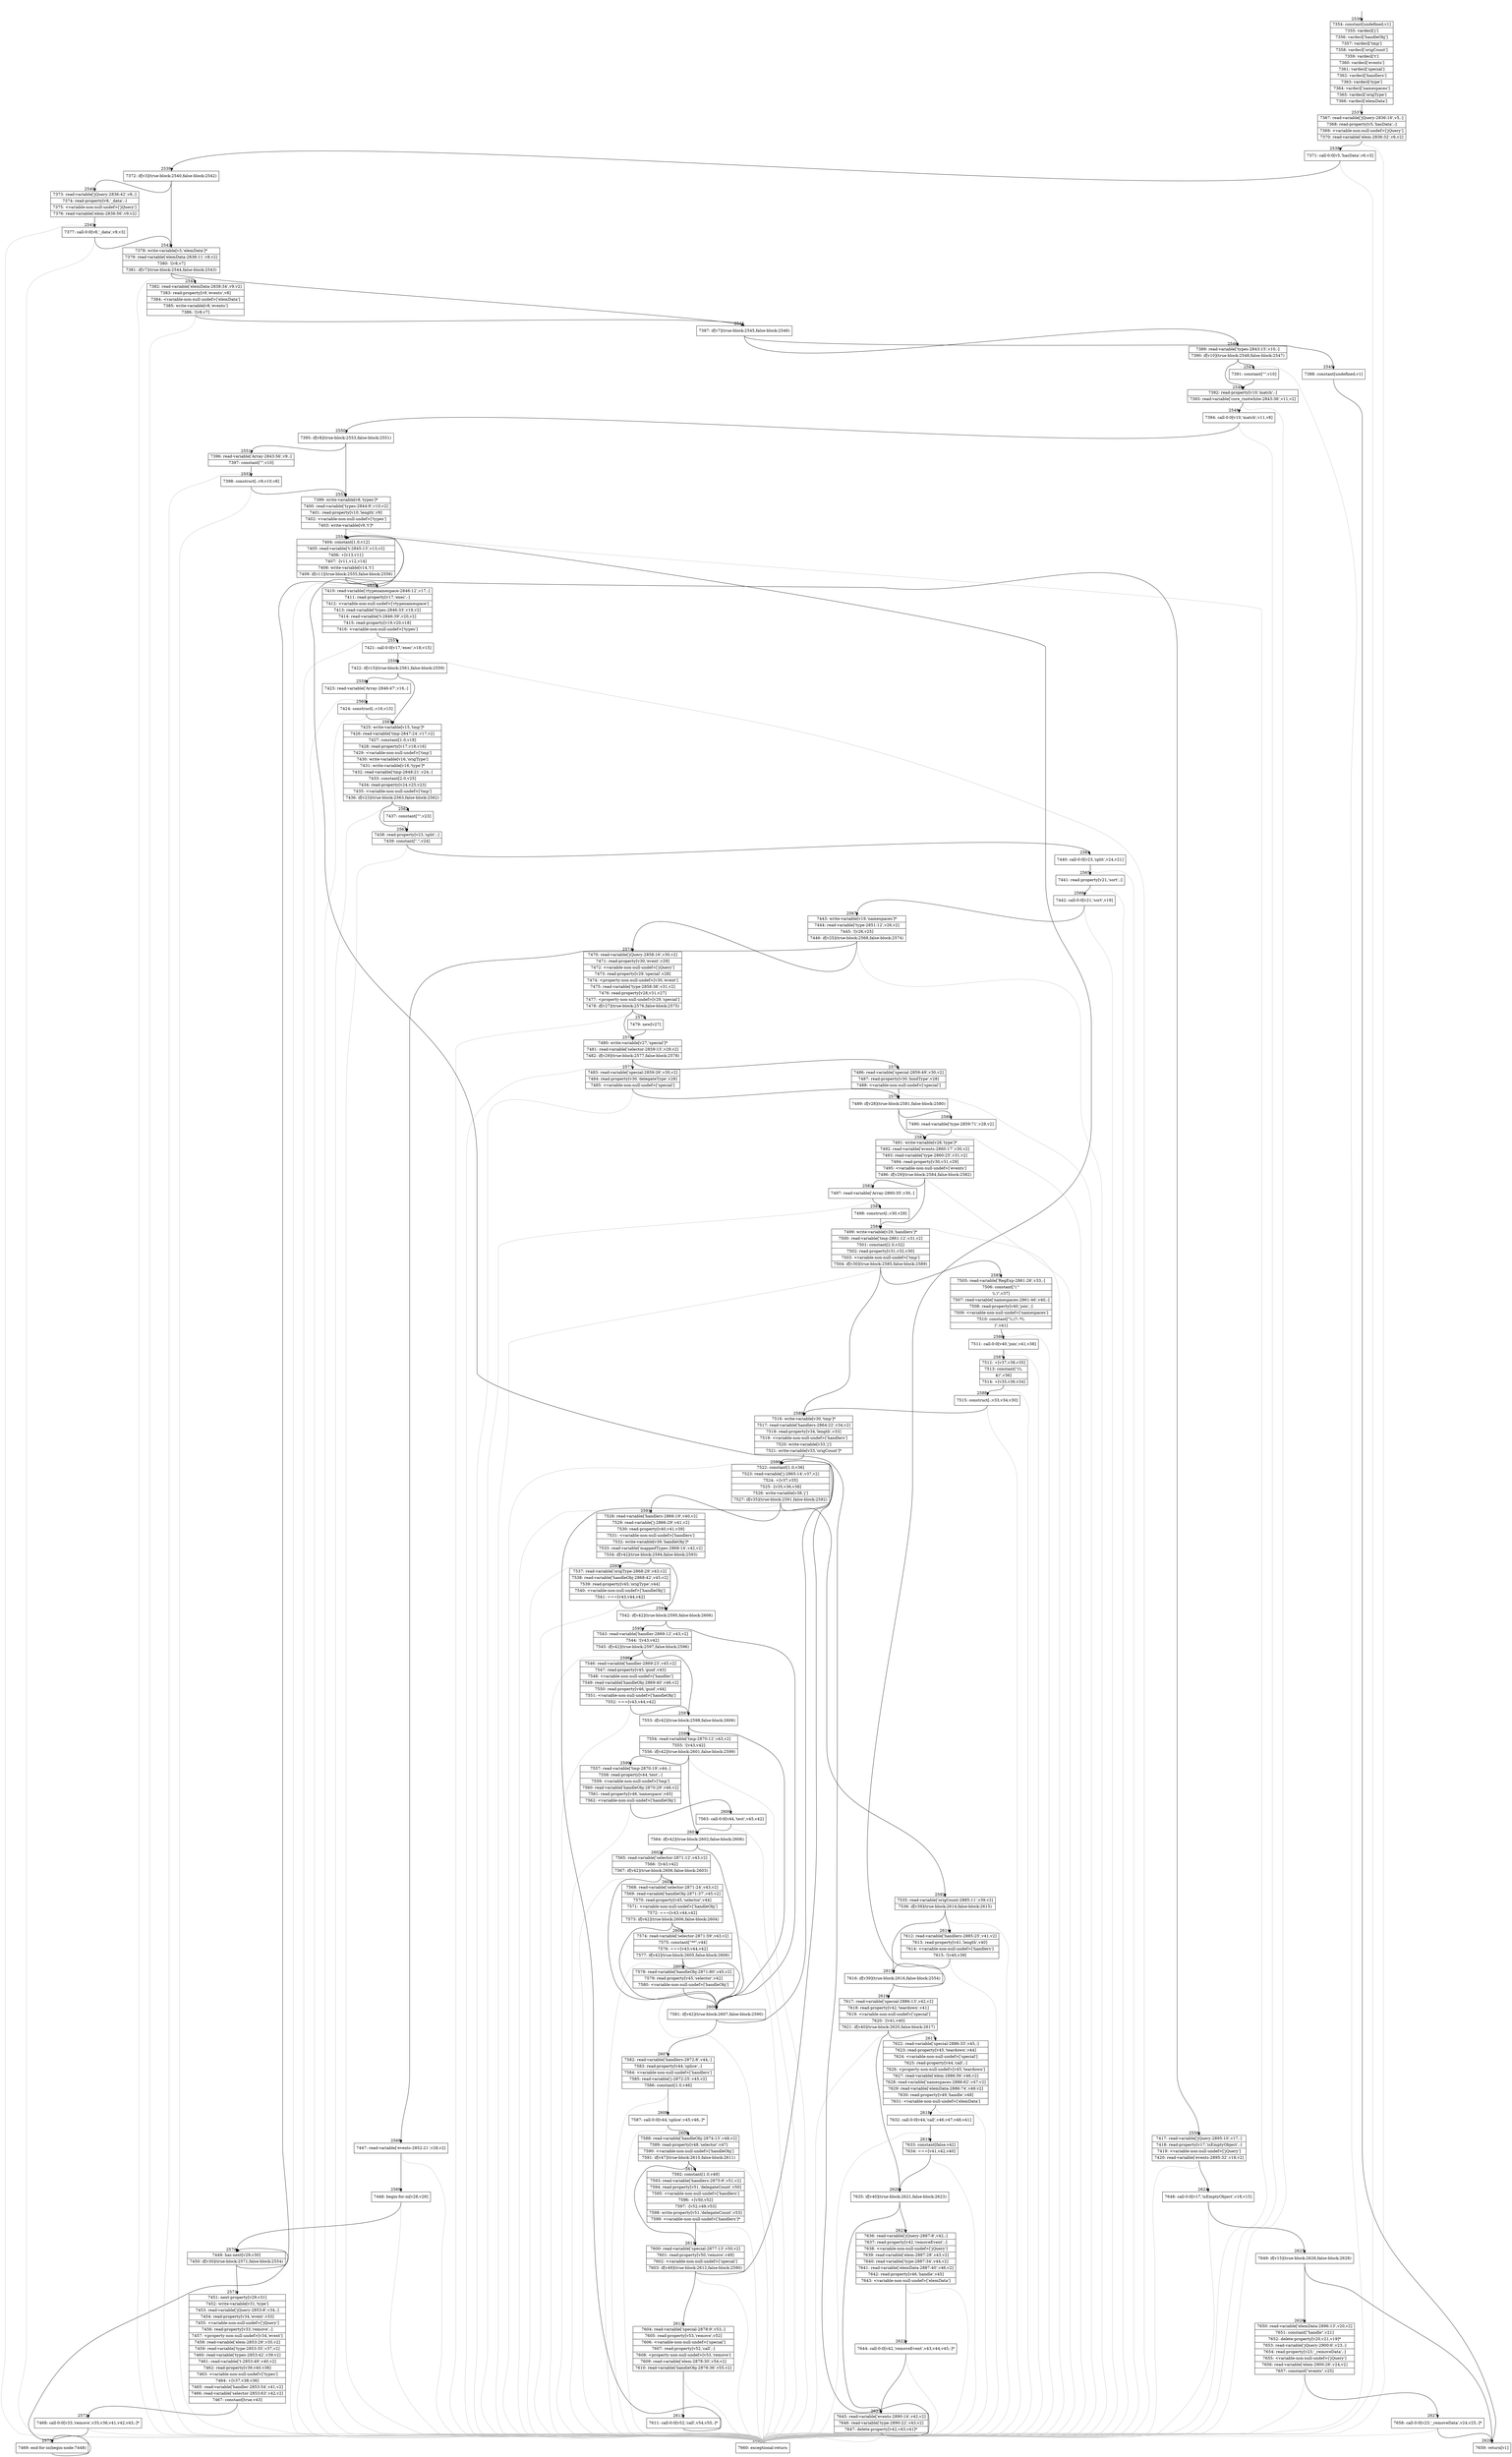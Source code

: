 digraph {
rankdir="TD"
BB_entry173[shape=none,label=""];
BB_entry173 -> BB2536 [tailport=s, headport=n, headlabel="    2536"]
BB2536 [shape=record label="{7354: constant[undefined,v1]|7355: vardecl['j']|7356: vardecl['handleObj']|7357: vardecl['tmp']|7358: vardecl['origCount']|7359: vardecl['t']|7360: vardecl['events']|7361: vardecl['special']|7362: vardecl['handlers']|7363: vardecl['type']|7364: vardecl['namespaces']|7365: vardecl['origType']|7366: vardecl['elemData']}" ] 
BB2536 -> BB2537 [tailport=s, headport=n, headlabel="      2537"]
BB2537 [shape=record label="{7367: read-variable['jQuery-2836:16',v5,-]|7368: read-property[v5,'hasData',-]|7369: \<variable-non-null-undef\>['jQuery']|7370: read-variable['elem-2836:32',v6,v2]}" ] 
BB2537 -> BB2538 [tailport=s, headport=n, headlabel="      2538"]
BB2537 -> BB2629 [tailport=s, headport=n, color=gray, headlabel="      2629"]
BB2538 [shape=record label="{7371: call-0:0[v5,'hasData',v6,v3]}" ] 
BB2538 -> BB2539 [tailport=s, headport=n, headlabel="      2539"]
BB2538 -> BB2629 [tailport=s, headport=n, color=gray]
BB2539 [shape=record label="{7372: if[v3](true-block:2540,false-block:2542)}" ] 
BB2539 -> BB2542 [tailport=s, headport=n, headlabel="      2542"]
BB2539 -> BB2540 [tailport=s, headport=n, headlabel="      2540"]
BB2540 [shape=record label="{7373: read-variable['jQuery-2836:42',v8,-]|7374: read-property[v8,'_data',-]|7375: \<variable-non-null-undef\>['jQuery']|7376: read-variable['elem-2836:56',v9,v2]}" ] 
BB2540 -> BB2541 [tailport=s, headport=n, headlabel="      2541"]
BB2540 -> BB2629 [tailport=s, headport=n, color=gray]
BB2541 [shape=record label="{7377: call-0:0[v8,'_data',v9,v3]}" ] 
BB2541 -> BB2542 [tailport=s, headport=n]
BB2541 -> BB2629 [tailport=s, headport=n, color=gray]
BB2542 [shape=record label="{7378: write-variable[v3,'elemData']*|7379: read-variable['elemData-2838:11',v8,v2]|7380: ![v8,v7]|7381: if[v7](true-block:2544,false-block:2543)}" ] 
BB2542 -> BB2544 [tailport=s, headport=n, headlabel="      2544"]
BB2542 -> BB2543 [tailport=s, headport=n, headlabel="      2543"]
BB2542 -> BB2629 [tailport=s, headport=n, color=gray]
BB2543 [shape=record label="{7382: read-variable['elemData-2838:34',v9,v2]|7383: read-property[v9,'events',v8]|7384: \<variable-non-null-undef\>['elemData']|7385: write-variable[v8,'events']|7386: ![v8,v7]}" ] 
BB2543 -> BB2544 [tailport=s, headport=n]
BB2543 -> BB2629 [tailport=s, headport=n, color=gray]
BB2544 [shape=record label="{7387: if[v7](true-block:2545,false-block:2546)}" ] 
BB2544 -> BB2545 [tailport=s, headport=n, headlabel="      2545"]
BB2544 -> BB2546 [tailport=s, headport=n, headlabel="      2546"]
BB2545 [shape=record label="{7388: constant[undefined,v1]}" ] 
BB2545 -> BB2628 [tailport=s, headport=n, headlabel="      2628"]
BB2546 [shape=record label="{7389: read-variable['types-2843:15',v10,-]|7390: if[v10](true-block:2548,false-block:2547)}" ] 
BB2546 -> BB2548 [tailport=s, headport=n, headlabel="      2548"]
BB2546 -> BB2547 [tailport=s, headport=n, headlabel="      2547"]
BB2546 -> BB2629 [tailport=s, headport=n, color=gray]
BB2547 [shape=record label="{7391: constant[\"\",v10]}" ] 
BB2547 -> BB2548 [tailport=s, headport=n]
BB2548 [shape=record label="{7392: read-property[v10,'match',-]|7393: read-variable['core_rnotwhite-2843:36',v11,v2]}" ] 
BB2548 -> BB2549 [tailport=s, headport=n, headlabel="      2549"]
BB2548 -> BB2629 [tailport=s, headport=n, color=gray]
BB2549 [shape=record label="{7394: call-0:0[v10,'match',v11,v8]}" ] 
BB2549 -> BB2550 [tailport=s, headport=n, headlabel="      2550"]
BB2549 -> BB2629 [tailport=s, headport=n, color=gray]
BB2550 [shape=record label="{7395: if[v8](true-block:2553,false-block:2551)}" ] 
BB2550 -> BB2553 [tailport=s, headport=n, headlabel="      2553"]
BB2550 -> BB2551 [tailport=s, headport=n, headlabel="      2551"]
BB2551 [shape=record label="{7396: read-variable['Array-2843:56',v9,-]|7397: constant[\"\",v10]}" ] 
BB2551 -> BB2552 [tailport=s, headport=n, headlabel="      2552"]
BB2551 -> BB2629 [tailport=s, headport=n, color=gray]
BB2552 [shape=record label="{7398: construct[-,v9,v10,v8]}" ] 
BB2552 -> BB2553 [tailport=s, headport=n]
BB2552 -> BB2629 [tailport=s, headport=n, color=gray]
BB2553 [shape=record label="{7399: write-variable[v8,'types']*|7400: read-variable['types-2844:9',v10,v2]|7401: read-property[v10,'length',v9]|7402: \<variable-non-null-undef\>['types']|7403: write-variable[v9,'t']*}" ] 
BB2553 -> BB2554 [tailport=s, headport=n, headlabel="      2554"]
BB2553 -> BB2629 [tailport=s, headport=n, color=gray]
BB2554 [shape=record label="{7404: constant[1.0,v12]|7405: read-variable['t-2845:13',v13,v2]|7406: +[v13,v11]|7407: -[v11,v12,v14]|7408: write-variable[v14,'t']|7409: if[v11](true-block:2555,false-block:2556)}" ] 
BB2554 -> BB2555 [tailport=s, headport=n, headlabel="      2555"]
BB2554 -> BB2556 [tailport=s, headport=n, headlabel="      2556"]
BB2554 -> BB2629 [tailport=s, headport=n, color=gray]
BB2555 [shape=record label="{7410: read-variable['rtypenamespace-2846:12',v17,-]|7411: read-property[v17,'exec',-]|7412: \<variable-non-null-undef\>['rtypenamespace']|7413: read-variable['types-2846:33',v19,v2]|7414: read-variable['t-2846:39',v20,v2]|7415: read-property[v19,v20,v18]|7416: \<variable-non-null-undef\>['types']}" ] 
BB2555 -> BB2557 [tailport=s, headport=n, headlabel="      2557"]
BB2555 -> BB2629 [tailport=s, headport=n, color=gray]
BB2556 [shape=record label="{7417: read-variable['jQuery-2895:10',v17,-]|7418: read-property[v17,'isEmptyObject',-]|7419: \<variable-non-null-undef\>['jQuery']|7420: read-variable['events-2895:32',v18,v2]}" ] 
BB2556 -> BB2624 [tailport=s, headport=n, headlabel="      2624"]
BB2556 -> BB2629 [tailport=s, headport=n, color=gray]
BB2557 [shape=record label="{7421: call-0:0[v17,'exec',v18,v15]}" ] 
BB2557 -> BB2558 [tailport=s, headport=n, headlabel="      2558"]
BB2557 -> BB2629 [tailport=s, headport=n, color=gray]
BB2558 [shape=record label="{7422: if[v15](true-block:2561,false-block:2559)}" ] 
BB2558 -> BB2561 [tailport=s, headport=n, headlabel="      2561"]
BB2558 -> BB2559 [tailport=s, headport=n, headlabel="      2559"]
BB2559 [shape=record label="{7423: read-variable['Array-2846:47',v16,-]}" ] 
BB2559 -> BB2560 [tailport=s, headport=n, headlabel="      2560"]
BB2559 -> BB2629 [tailport=s, headport=n, color=gray]
BB2560 [shape=record label="{7424: construct[-,v16,v15]}" ] 
BB2560 -> BB2561 [tailport=s, headport=n]
BB2560 -> BB2629 [tailport=s, headport=n, color=gray]
BB2561 [shape=record label="{7425: write-variable[v15,'tmp']*|7426: read-variable['tmp-2847:24',v17,v2]|7427: constant[1.0,v18]|7428: read-property[v17,v18,v16]|7429: \<variable-non-null-undef\>['tmp']|7430: write-variable[v16,'origType']|7431: write-variable[v16,'type']*|7432: read-variable['tmp-2848:21',v24,-]|7433: constant[2.0,v25]|7434: read-property[v24,v25,v23]|7435: \<variable-non-null-undef\>['tmp']|7436: if[v23](true-block:2563,false-block:2562)}" ] 
BB2561 -> BB2563 [tailport=s, headport=n, headlabel="      2563"]
BB2561 -> BB2562 [tailport=s, headport=n, headlabel="      2562"]
BB2561 -> BB2629 [tailport=s, headport=n, color=gray]
BB2562 [shape=record label="{7437: constant[\"\",v23]}" ] 
BB2562 -> BB2563 [tailport=s, headport=n]
BB2563 [shape=record label="{7438: read-property[v23,'split',-]|7439: constant[\".\",v24]}" ] 
BB2563 -> BB2564 [tailport=s, headport=n, headlabel="      2564"]
BB2563 -> BB2629 [tailport=s, headport=n, color=gray]
BB2564 [shape=record label="{7440: call-0:0[v23,'split',v24,v21]}" ] 
BB2564 -> BB2565 [tailport=s, headport=n, headlabel="      2565"]
BB2564 -> BB2629 [tailport=s, headport=n, color=gray]
BB2565 [shape=record label="{7441: read-property[v21,'sort',-]}" ] 
BB2565 -> BB2566 [tailport=s, headport=n, headlabel="      2566"]
BB2565 -> BB2629 [tailport=s, headport=n, color=gray]
BB2566 [shape=record label="{7442: call-0:0[v21,'sort',v19]}" ] 
BB2566 -> BB2567 [tailport=s, headport=n, headlabel="      2567"]
BB2566 -> BB2629 [tailport=s, headport=n, color=gray]
BB2567 [shape=record label="{7443: write-variable[v19,'namespaces']*|7444: read-variable['type-2851:12',v26,v2]|7445: ![v26,v25]|7446: if[v25](true-block:2568,false-block:2574)}" ] 
BB2567 -> BB2568 [tailport=s, headport=n, headlabel="      2568"]
BB2567 -> BB2574 [tailport=s, headport=n, headlabel="      2574"]
BB2567 -> BB2629 [tailport=s, headport=n, color=gray]
BB2568 [shape=record label="{7447: read-variable['events-2852:21',v28,v2]}" ] 
BB2568 -> BB2569 [tailport=s, headport=n, headlabel="      2569"]
BB2568 -> BB2629 [tailport=s, headport=n, color=gray]
BB2569 [shape=record label="{7448: begin-for-in[v28,v29]}" ] 
BB2569 -> BB2570 [tailport=s, headport=n, headlabel="      2570"]
BB2569 -> BB2629 [tailport=s, headport=n, color=gray]
BB2570 [shape=record label="{7449: has-next[v29,v30]|7450: if[v30](true-block:2571,false-block:2554)}" ] 
BB2570 -> BB2571 [tailport=s, headport=n, headlabel="      2571"]
BB2570 -> BB2554 [tailport=s, headport=n]
BB2571 [shape=record label="{7451: next-property[v29,v31]|7452: write-variable[v31,'type']|7453: read-variable['jQuery-2853:8',v34,-]|7454: read-property[v34,'event',v33]|7455: \<variable-non-null-undef\>['jQuery']|7456: read-property[v33,'remove',-]|7457: \<property-non-null-undef\>[v34,'event']|7458: read-variable['elem-2853:29',v35,v2]|7459: read-variable['type-2853:35',v37,v2]|7460: read-variable['types-2853:42',v39,v2]|7461: read-variable['t-2853:49',v40,v2]|7462: read-property[v39,v40,v38]|7463: \<variable-non-null-undef\>['types']|7464: +[v37,v38,v36]|7465: read-variable['handler-2853:54',v41,v2]|7466: read-variable['selector-2853:63',v42,v2]|7467: constant[true,v43]}" ] 
BB2571 -> BB2572 [tailport=s, headport=n, headlabel="      2572"]
BB2571 -> BB2629 [tailport=s, headport=n, color=gray]
BB2572 [shape=record label="{7468: call-0:0[v33,'remove',v35,v36,v41,v42,v43,-]*}" ] 
BB2572 -> BB2573 [tailport=s, headport=n, headlabel="      2573"]
BB2572 -> BB2629 [tailport=s, headport=n, color=gray]
BB2573 [shape=record label="{7469: end-for-in(begin-node:7448)}" ] 
BB2573 -> BB2570 [tailport=s, headport=n]
BB2574 [shape=record label="{7470: read-variable['jQuery-2858:16',v30,v2]|7471: read-property[v30,'event',v29]|7472: \<variable-non-null-undef\>['jQuery']|7473: read-property[v29,'special',v28]|7474: \<property-non-null-undef\>[v30,'event']|7475: read-variable['type-2858:38',v31,v2]|7476: read-property[v28,v31,v27]|7477: \<property-non-null-undef\>[v29,'special']|7478: if[v27](true-block:2576,false-block:2575)}" ] 
BB2574 -> BB2576 [tailport=s, headport=n, headlabel="      2576"]
BB2574 -> BB2575 [tailport=s, headport=n, headlabel="      2575"]
BB2574 -> BB2629 [tailport=s, headport=n, color=gray]
BB2575 [shape=record label="{7479: new[v27]}" ] 
BB2575 -> BB2576 [tailport=s, headport=n]
BB2576 [shape=record label="{7480: write-variable[v27,'special']*|7481: read-variable['selector-2859:15',v29,v2]|7482: if[v29](true-block:2577,false-block:2578)}" ] 
BB2576 -> BB2577 [tailport=s, headport=n, headlabel="      2577"]
BB2576 -> BB2578 [tailport=s, headport=n, headlabel="      2578"]
BB2576 -> BB2629 [tailport=s, headport=n, color=gray]
BB2577 [shape=record label="{7483: read-variable['special-2859:26',v30,v2]|7484: read-property[v30,'delegateType',v28]|7485: \<variable-non-null-undef\>['special']}" ] 
BB2577 -> BB2579 [tailport=s, headport=n, headlabel="      2579"]
BB2577 -> BB2629 [tailport=s, headport=n, color=gray]
BB2578 [shape=record label="{7486: read-variable['special-2859:49',v30,v2]|7487: read-property[v30,'bindType',v28]|7488: \<variable-non-null-undef\>['special']}" ] 
BB2578 -> BB2579 [tailport=s, headport=n]
BB2578 -> BB2629 [tailport=s, headport=n, color=gray]
BB2579 [shape=record label="{7489: if[v28](true-block:2581,false-block:2580)}" ] 
BB2579 -> BB2581 [tailport=s, headport=n, headlabel="      2581"]
BB2579 -> BB2580 [tailport=s, headport=n, headlabel="      2580"]
BB2580 [shape=record label="{7490: read-variable['type-2859:71',v28,v2]}" ] 
BB2580 -> BB2581 [tailport=s, headport=n]
BB2580 -> BB2629 [tailport=s, headport=n, color=gray]
BB2581 [shape=record label="{7491: write-variable[v28,'type']*|7492: read-variable['events-2860:17',v30,v2]|7493: read-variable['type-2860:25',v31,v2]|7494: read-property[v30,v31,v29]|7495: \<variable-non-null-undef\>['events']|7496: if[v29](true-block:2584,false-block:2582)}" ] 
BB2581 -> BB2584 [tailport=s, headport=n, headlabel="      2584"]
BB2581 -> BB2582 [tailport=s, headport=n, headlabel="      2582"]
BB2581 -> BB2629 [tailport=s, headport=n, color=gray]
BB2582 [shape=record label="{7497: read-variable['Array-2860:35',v30,-]}" ] 
BB2582 -> BB2583 [tailport=s, headport=n, headlabel="      2583"]
BB2582 -> BB2629 [tailport=s, headport=n, color=gray]
BB2583 [shape=record label="{7498: construct[-,v30,v29]}" ] 
BB2583 -> BB2584 [tailport=s, headport=n]
BB2583 -> BB2629 [tailport=s, headport=n, color=gray]
BB2584 [shape=record label="{7499: write-variable[v29,'handlers']*|7500: read-variable['tmp-2861:12',v31,v2]|7501: constant[2.0,v32]|7502: read-property[v31,v32,v30]|7503: \<variable-non-null-undef\>['tmp']|7504: if[v30](true-block:2585,false-block:2589)}" ] 
BB2584 -> BB2589 [tailport=s, headport=n, headlabel="      2589"]
BB2584 -> BB2585 [tailport=s, headport=n, headlabel="      2585"]
BB2584 -> BB2629 [tailport=s, headport=n, color=gray]
BB2585 [shape=record label="{7505: read-variable['RegExp-2861:26',v33,-]|7506: constant[\"(^|\\\\.)\",v37]|7507: read-variable['namespaces-2861:46',v40,-]|7508: read-property[v40,'join',-]|7509: \<variable-non-null-undef\>['namespaces']|7510: constant[\"\\\\.(?:.*\\\\.|)\",v41]}" ] 
BB2585 -> BB2586 [tailport=s, headport=n, headlabel="      2586"]
BB2585 -> BB2629 [tailport=s, headport=n, color=gray]
BB2586 [shape=record label="{7511: call-0:0[v40,'join',v41,v38]}" ] 
BB2586 -> BB2587 [tailport=s, headport=n, headlabel="      2587"]
BB2586 -> BB2629 [tailport=s, headport=n, color=gray]
BB2587 [shape=record label="{7512: +[v37,v38,v35]|7513: constant[\"(\\\\.|$)\",v36]|7514: +[v35,v36,v34]}" ] 
BB2587 -> BB2588 [tailport=s, headport=n, headlabel="      2588"]
BB2587 -> BB2629 [tailport=s, headport=n, color=gray]
BB2588 [shape=record label="{7515: construct[-,v33,v34,v30]}" ] 
BB2588 -> BB2589 [tailport=s, headport=n]
BB2588 -> BB2629 [tailport=s, headport=n, color=gray]
BB2589 [shape=record label="{7516: write-variable[v30,'tmp']*|7517: read-variable['handlers-2864:22',v34,v2]|7518: read-property[v34,'length',v33]|7519: \<variable-non-null-undef\>['handlers']|7520: write-variable[v33,'j']|7521: write-variable[v33,'origCount']*}" ] 
BB2589 -> BB2590 [tailport=s, headport=n, headlabel="      2590"]
BB2589 -> BB2629 [tailport=s, headport=n, color=gray]
BB2590 [shape=record label="{7522: constant[1.0,v36]|7523: read-variable['j-2865:14',v37,v2]|7524: +[v37,v35]|7525: -[v35,v36,v38]|7526: write-variable[v38,'j']|7527: if[v35](true-block:2591,false-block:2592)}" ] 
BB2590 -> BB2591 [tailport=s, headport=n, headlabel="      2591"]
BB2590 -> BB2592 [tailport=s, headport=n, headlabel="      2592"]
BB2590 -> BB2629 [tailport=s, headport=n, color=gray]
BB2591 [shape=record label="{7528: read-variable['handlers-2866:19',v40,v2]|7529: read-variable['j-2866:29',v41,v2]|7530: read-property[v40,v41,v39]|7531: \<variable-non-null-undef\>['handlers']|7532: write-variable[v39,'handleObj']*|7533: read-variable['mappedTypes-2868:14',v42,v2]|7534: if[v42](true-block:2594,false-block:2593)}" ] 
BB2591 -> BB2594 [tailport=s, headport=n, headlabel="      2594"]
BB2591 -> BB2593 [tailport=s, headport=n, headlabel="      2593"]
BB2591 -> BB2629 [tailport=s, headport=n, color=gray]
BB2592 [shape=record label="{7535: read-variable['origCount-2885:11',v39,v2]|7536: if[v39](true-block:2614,false-block:2615)}" ] 
BB2592 -> BB2615 [tailport=s, headport=n, headlabel="      2615"]
BB2592 -> BB2614 [tailport=s, headport=n, headlabel="      2614"]
BB2592 -> BB2629 [tailport=s, headport=n, color=gray]
BB2593 [shape=record label="{7537: read-variable['origType-2868:29',v43,v2]|7538: read-variable['handleObj-2868:42',v45,v2]|7539: read-property[v45,'origType',v44]|7540: \<variable-non-null-undef\>['handleObj']|7541: ===[v43,v44,v42]}" ] 
BB2593 -> BB2594 [tailport=s, headport=n]
BB2593 -> BB2629 [tailport=s, headport=n, color=gray]
BB2594 [shape=record label="{7542: if[v42](true-block:2595,false-block:2606)}" ] 
BB2594 -> BB2606 [tailport=s, headport=n, headlabel="      2606"]
BB2594 -> BB2595 [tailport=s, headport=n, headlabel="      2595"]
BB2595 [shape=record label="{7543: read-variable['handler-2869:12',v43,v2]|7544: ![v43,v42]|7545: if[v42](true-block:2597,false-block:2596)}" ] 
BB2595 -> BB2597 [tailport=s, headport=n, headlabel="      2597"]
BB2595 -> BB2596 [tailport=s, headport=n, headlabel="      2596"]
BB2595 -> BB2629 [tailport=s, headport=n, color=gray]
BB2596 [shape=record label="{7546: read-variable['handler-2869:23',v45,v2]|7547: read-property[v45,'guid',v43]|7548: \<variable-non-null-undef\>['handler']|7549: read-variable['handleObj-2869:40',v46,v2]|7550: read-property[v46,'guid',v44]|7551: \<variable-non-null-undef\>['handleObj']|7552: ===[v43,v44,v42]}" ] 
BB2596 -> BB2597 [tailport=s, headport=n]
BB2596 -> BB2629 [tailport=s, headport=n, color=gray]
BB2597 [shape=record label="{7553: if[v42](true-block:2598,false-block:2606)}" ] 
BB2597 -> BB2606 [tailport=s, headport=n]
BB2597 -> BB2598 [tailport=s, headport=n, headlabel="      2598"]
BB2598 [shape=record label="{7554: read-variable['tmp-2870:12',v43,v2]|7555: ![v43,v42]|7556: if[v42](true-block:2601,false-block:2599)}" ] 
BB2598 -> BB2601 [tailport=s, headport=n, headlabel="      2601"]
BB2598 -> BB2599 [tailport=s, headport=n, headlabel="      2599"]
BB2598 -> BB2629 [tailport=s, headport=n, color=gray]
BB2599 [shape=record label="{7557: read-variable['tmp-2870:19',v44,-]|7558: read-property[v44,'test',-]|7559: \<variable-non-null-undef\>['tmp']|7560: read-variable['handleObj-2870:29',v46,v2]|7561: read-property[v46,'namespace',v45]|7562: \<variable-non-null-undef\>['handleObj']}" ] 
BB2599 -> BB2600 [tailport=s, headport=n, headlabel="      2600"]
BB2599 -> BB2629 [tailport=s, headport=n, color=gray]
BB2600 [shape=record label="{7563: call-0:0[v44,'test',v45,v42]}" ] 
BB2600 -> BB2601 [tailport=s, headport=n]
BB2600 -> BB2629 [tailport=s, headport=n, color=gray]
BB2601 [shape=record label="{7564: if[v42](true-block:2602,false-block:2606)}" ] 
BB2601 -> BB2606 [tailport=s, headport=n]
BB2601 -> BB2602 [tailport=s, headport=n, headlabel="      2602"]
BB2602 [shape=record label="{7565: read-variable['selector-2871:12',v43,v2]|7566: ![v43,v42]|7567: if[v42](true-block:2606,false-block:2603)}" ] 
BB2602 -> BB2606 [tailport=s, headport=n]
BB2602 -> BB2603 [tailport=s, headport=n, headlabel="      2603"]
BB2602 -> BB2629 [tailport=s, headport=n, color=gray]
BB2603 [shape=record label="{7568: read-variable['selector-2871:24',v43,v2]|7569: read-variable['handleObj-2871:37',v45,v2]|7570: read-property[v45,'selector',v44]|7571: \<variable-non-null-undef\>['handleObj']|7572: ===[v43,v44,v42]|7573: if[v42](true-block:2606,false-block:2604)}" ] 
BB2603 -> BB2606 [tailport=s, headport=n]
BB2603 -> BB2604 [tailport=s, headport=n, headlabel="      2604"]
BB2603 -> BB2629 [tailport=s, headport=n, color=gray]
BB2604 [shape=record label="{7574: read-variable['selector-2871:59',v43,v2]|7575: constant[\"**\",v44]|7576: ===[v43,v44,v42]|7577: if[v42](true-block:2605,false-block:2606)}" ] 
BB2604 -> BB2606 [tailport=s, headport=n]
BB2604 -> BB2605 [tailport=s, headport=n, headlabel="      2605"]
BB2604 -> BB2629 [tailport=s, headport=n, color=gray]
BB2605 [shape=record label="{7578: read-variable['handleObj-2871:80',v45,v2]|7579: read-property[v45,'selector',v42]|7580: \<variable-non-null-undef\>['handleObj']}" ] 
BB2605 -> BB2606 [tailport=s, headport=n]
BB2605 -> BB2629 [tailport=s, headport=n, color=gray]
BB2606 [shape=record label="{7581: if[v42](true-block:2607,false-block:2590)}" ] 
BB2606 -> BB2607 [tailport=s, headport=n, headlabel="      2607"]
BB2606 -> BB2590 [tailport=s, headport=n]
BB2607 [shape=record label="{7582: read-variable['handlers-2872:8',v44,-]|7583: read-property[v44,'splice',-]|7584: \<variable-non-null-undef\>['handlers']|7585: read-variable['j-2872:25',v45,v2]|7586: constant[1.0,v46]}" ] 
BB2607 -> BB2608 [tailport=s, headport=n, headlabel="      2608"]
BB2607 -> BB2629 [tailport=s, headport=n, color=gray]
BB2608 [shape=record label="{7587: call-0:0[v44,'splice',v45,v46,-]*}" ] 
BB2608 -> BB2609 [tailport=s, headport=n, headlabel="      2609"]
BB2608 -> BB2629 [tailport=s, headport=n, color=gray]
BB2609 [shape=record label="{7588: read-variable['handleObj-2874:13',v48,v2]|7589: read-property[v48,'selector',v47]|7590: \<variable-non-null-undef\>['handleObj']|7591: if[v47](true-block:2610,false-block:2611)}" ] 
BB2609 -> BB2610 [tailport=s, headport=n, headlabel="      2610"]
BB2609 -> BB2611 [tailport=s, headport=n, headlabel="      2611"]
BB2609 -> BB2629 [tailport=s, headport=n, color=gray]
BB2610 [shape=record label="{7592: constant[1.0,v49]|7593: read-variable['handlers-2875:9',v51,v2]|7594: read-property[v51,'delegateCount',v50]|7595: \<variable-non-null-undef\>['handlers']|7596: +[v50,v52]|7597: -[v52,v49,v53]|7598: write-property[v51,'delegateCount',v53]|7599: \<variable-non-null-undef\>['handlers']*}" ] 
BB2610 -> BB2611 [tailport=s, headport=n]
BB2610 -> BB2629 [tailport=s, headport=n, color=gray]
BB2611 [shape=record label="{7600: read-variable['special-2877:13',v50,v2]|7601: read-property[v50,'remove',v49]|7602: \<variable-non-null-undef\>['special']|7603: if[v49](true-block:2612,false-block:2590)}" ] 
BB2611 -> BB2612 [tailport=s, headport=n, headlabel="      2612"]
BB2611 -> BB2590 [tailport=s, headport=n]
BB2611 -> BB2629 [tailport=s, headport=n, color=gray]
BB2612 [shape=record label="{7604: read-variable['special-2878:9',v53,-]|7605: read-property[v53,'remove',v52]|7606: \<variable-non-null-undef\>['special']|7607: read-property[v52,'call',-]|7608: \<property-non-null-undef\>[v53,'remove']|7609: read-variable['elem-2878:30',v54,v2]|7610: read-variable['handleObj-2878:36',v55,v2]}" ] 
BB2612 -> BB2613 [tailport=s, headport=n, headlabel="      2613"]
BB2612 -> BB2629 [tailport=s, headport=n, color=gray]
BB2613 [shape=record label="{7611: call-0:0[v52,'call',v54,v55,-]*}" ] 
BB2613 -> BB2590 [tailport=s, headport=n]
BB2613 -> BB2629 [tailport=s, headport=n, color=gray]
BB2614 [shape=record label="{7612: read-variable['handlers-2885:25',v41,v2]|7613: read-property[v41,'length',v40]|7614: \<variable-non-null-undef\>['handlers']|7615: ![v40,v39]}" ] 
BB2614 -> BB2615 [tailport=s, headport=n]
BB2614 -> BB2629 [tailport=s, headport=n, color=gray]
BB2615 [shape=record label="{7616: if[v39](true-block:2616,false-block:2554)}" ] 
BB2615 -> BB2616 [tailport=s, headport=n, headlabel="      2616"]
BB2615 -> BB2554 [tailport=s, headport=n]
BB2616 [shape=record label="{7617: read-variable['special-2886:13',v42,v2]|7618: read-property[v42,'teardown',v41]|7619: \<variable-non-null-undef\>['special']|7620: ![v41,v40]|7621: if[v40](true-block:2620,false-block:2617)}" ] 
BB2616 -> BB2620 [tailport=s, headport=n, headlabel="      2620"]
BB2616 -> BB2617 [tailport=s, headport=n, headlabel="      2617"]
BB2616 -> BB2629 [tailport=s, headport=n, color=gray]
BB2617 [shape=record label="{7622: read-variable['special-2886:33',v45,-]|7623: read-property[v45,'teardown',v44]|7624: \<variable-non-null-undef\>['special']|7625: read-property[v44,'call',-]|7626: \<property-non-null-undef\>[v45,'teardown']|7627: read-variable['elem-2886:56',v46,v2]|7628: read-variable['namespaces-2886:62',v47,v2]|7629: read-variable['elemData-2886:74',v49,v2]|7630: read-property[v49,'handle',v48]|7631: \<variable-non-null-undef\>['elemData']}" ] 
BB2617 -> BB2618 [tailport=s, headport=n, headlabel="      2618"]
BB2617 -> BB2629 [tailport=s, headport=n, color=gray]
BB2618 [shape=record label="{7632: call-0:0[v44,'call',v46,v47,v48,v41]}" ] 
BB2618 -> BB2619 [tailport=s, headport=n, headlabel="      2619"]
BB2618 -> BB2629 [tailport=s, headport=n, color=gray]
BB2619 [shape=record label="{7633: constant[false,v42]|7634: ===[v41,v42,v40]}" ] 
BB2619 -> BB2620 [tailport=s, headport=n]
BB2619 -> BB2629 [tailport=s, headport=n, color=gray]
BB2620 [shape=record label="{7635: if[v40](true-block:2621,false-block:2623)}" ] 
BB2620 -> BB2621 [tailport=s, headport=n, headlabel="      2621"]
BB2620 -> BB2623 [tailport=s, headport=n, headlabel="      2623"]
BB2621 [shape=record label="{7636: read-variable['jQuery-2887:8',v42,-]|7637: read-property[v42,'removeEvent',-]|7638: \<variable-non-null-undef\>['jQuery']|7639: read-variable['elem-2887:28',v43,v2]|7640: read-variable['type-2887:34',v44,v2]|7641: read-variable['elemData-2887:40',v46,v2]|7642: read-property[v46,'handle',v45]|7643: \<variable-non-null-undef\>['elemData']}" ] 
BB2621 -> BB2622 [tailport=s, headport=n, headlabel="      2622"]
BB2621 -> BB2629 [tailport=s, headport=n, color=gray]
BB2622 [shape=record label="{7644: call-0:0[v42,'removeEvent',v43,v44,v45,-]*}" ] 
BB2622 -> BB2623 [tailport=s, headport=n]
BB2622 -> BB2629 [tailport=s, headport=n, color=gray]
BB2623 [shape=record label="{7645: read-variable['events-2890:14',v42,v2]|7646: read-variable['type-2890:22',v43,v2]|7647: delete-property[v42,v43,v41]*}" ] 
BB2623 -> BB2554 [tailport=s, headport=n]
BB2623 -> BB2629 [tailport=s, headport=n, color=gray]
BB2624 [shape=record label="{7648: call-0:0[v17,'isEmptyObject',v18,v15]}" ] 
BB2624 -> BB2625 [tailport=s, headport=n, headlabel="      2625"]
BB2624 -> BB2629 [tailport=s, headport=n, color=gray]
BB2625 [shape=record label="{7649: if[v15](true-block:2626,false-block:2628)}" ] 
BB2625 -> BB2626 [tailport=s, headport=n, headlabel="      2626"]
BB2625 -> BB2628 [tailport=s, headport=n]
BB2626 [shape=record label="{7650: read-variable['elemData-2896:13',v20,v2]|7651: constant[\"handle\",v21]|7652: delete-property[v20,v21,v19]*|7653: read-variable['jQuery-2900:6',v23,-]|7654: read-property[v23,'_removeData',-]|7655: \<variable-non-null-undef\>['jQuery']|7656: read-variable['elem-2900:26',v24,v2]|7657: constant[\"events\",v25]}" ] 
BB2626 -> BB2627 [tailport=s, headport=n, headlabel="      2627"]
BB2626 -> BB2629 [tailport=s, headport=n, color=gray]
BB2627 [shape=record label="{7658: call-0:0[v23,'_removeData',v24,v25,-]*}" ] 
BB2627 -> BB2628 [tailport=s, headport=n]
BB2627 -> BB2629 [tailport=s, headport=n, color=gray]
BB2628 [shape=record label="{7659: return[v1]}" ] 
BB2629 [shape=record label="{7660: exceptional-return}" ] 
}
